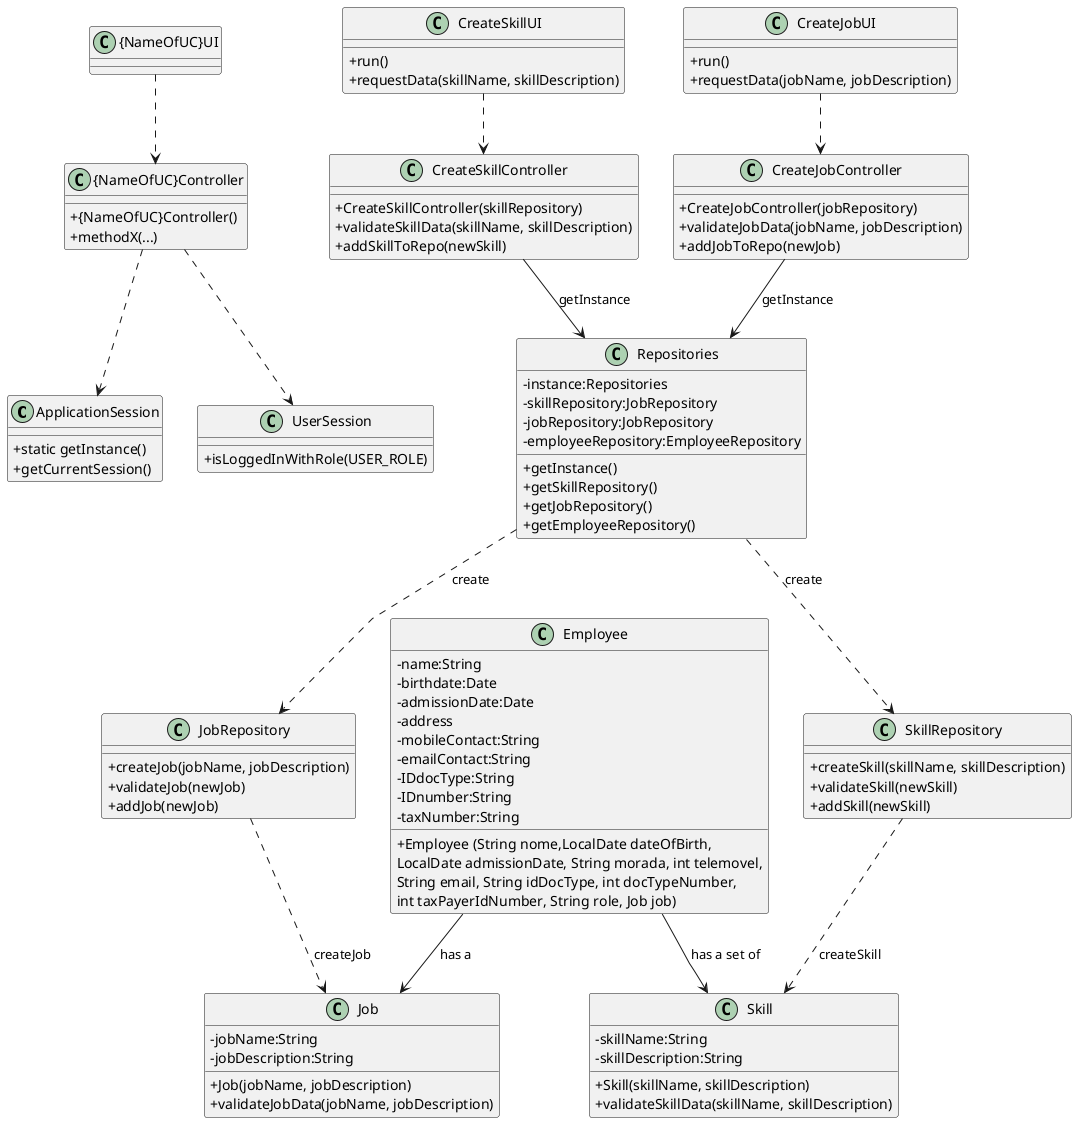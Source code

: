 @startuml
skinparam classAttributeIconSize 0
skinparam linetype polyline


class ApplicationSession
{
  +static getInstance()
  +getCurrentSession()
}

class UserSession
{
  +isLoggedInWithRole(USER_ROLE)
}

class "{NameOfUC}Controller" {
    + {NameOfUC}Controller()
    + methodX(...)
}

class "{NameOfUC}UI" {
}



class CreateJobController {
    + CreateJobController(jobRepository)
    + validateJobData(jobName, jobDescription)
    + addJobToRepo(newJob)

}


class CreateJobUI {
    +run()
    +requestData(jobName, jobDescription)
}



class Employee{
    -name:String
    -birthdate:Date
    -admissionDate:Date
    -address
    -mobileContact:String
    -emailContact:String
    -IDdocType:String
    -IDnumber:String
    -taxNumber:String

    +Employee (String nome,LocalDate dateOfBirth,\nLocalDate admissionDate, String morada, int telemovel,\nString email, String idDocType, int docTypeNumber,\nint taxPayerIdNumber, String role, Job job)
}

class Repositories{
    - instance:Repositories
    - skillRepository:JobRepository
    - jobRepository:JobRepository
    - employeeRepository:EmployeeRepository


    + getInstance()
    + getSkillRepository()
    + getJobRepository()
    + getEmployeeRepository()
}

class JobRepository{
    + createJob(jobName, jobDescription)
    + validateJob(newJob)
    + addJob(newJob)
}

class Job {
    -jobName:String
    -jobDescription:String

    +Job(jobName, jobDescription)
    +validateJobData(jobName, jobDescription)
}


class CreateSkillController {
    + CreateSkillController(skillRepository)
    + validateSkillData(skillName, skillDescription)
    + addSkillToRepo(newSkill)

}


class CreateSkillUI {
    +run()
    +requestData(skillName, skillDescription)
}



class SkillRepository{
    + createSkill(skillName, skillDescription)
    + validateSkill(newSkill)
    + addSkill(newSkill)
}

class Skill {
    -skillName:String
    -skillDescription:String

    +Skill(skillName, skillDescription)
    +validateSkillData(skillName, skillDescription)
}



CreateJobUI ..> CreateJobController

CreateJobController -->  Repositories : getInstance
Repositories ..> JobRepository : create
JobRepository ..> Job : createJob
Employee --> Job : has a


CreateSkillUI ..> CreateSkillController

CreateSkillController -->  Repositories : getInstance
Repositories ..> SkillRepository : create
SkillRepository ..> Skill : createSkill
Employee --> Skill : has a set of


"{NameOfUC}UI" ..> "{NameOfUC}Controller"
"{NameOfUC}Controller" ..> ApplicationSession
"{NameOfUC}Controller" ..> UserSession

@enduml